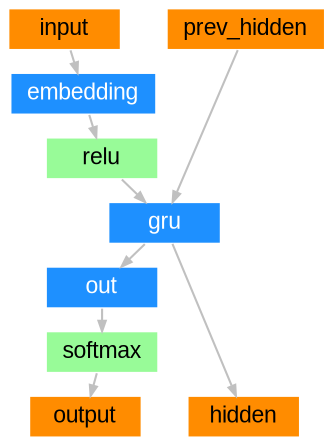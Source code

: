 digraph G {

    // Main styles
    nodesep=0.3; ranksep=0.15;

    node [shape=rect, fillcolor=darkorange, color=white, style=filled, fontsize=11, fontname="arial", height=0.2];
    edge [color=gray, arrowsize=0.5];

    // Layout
    {rank=same;input;prev_hidden}

    input -> embedding;
    embedding -> relu;
    relu -> gru;

    prev_hidden -> gru;
    gru -> out;
    gru -> hidden;

    out -> softmax;
    softmax -> output;

    {rank=same;output;hidden}

    // Layer nodes
    embedding [fillcolor=dodgerblue, fontcolor=white];
    gru [fillcolor=dodgerblue, fontcolor=white];
    out [fillcolor=dodgerblue, fontcolor=white];

    // Function nodes
    relu [fillcolor=palegreen];
    softmax [fillcolor=palegreen];

}
